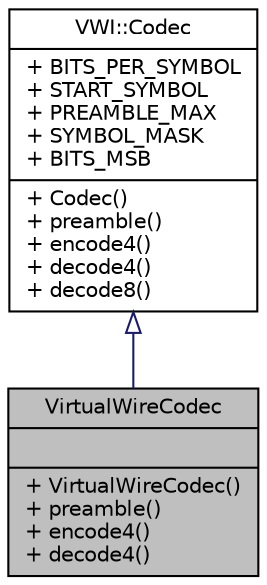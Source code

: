 digraph "VirtualWireCodec"
{
  edge [fontname="Helvetica",fontsize="10",labelfontname="Helvetica",labelfontsize="10"];
  node [fontname="Helvetica",fontsize="10",shape=record];
  Node1 [label="{VirtualWireCodec\n||+ VirtualWireCodec()\l+ preamble()\l+ encode4()\l+ decode4()\l}",height=0.2,width=0.4,color="black", fillcolor="grey75", style="filled", fontcolor="black"];
  Node2 -> Node1 [dir="back",color="midnightblue",fontsize="10",style="solid",arrowtail="onormal",fontname="Helvetica"];
  Node2 [label="{VWI::Codec\n|+ BITS_PER_SYMBOL\l+ START_SYMBOL\l+ PREAMBLE_MAX\l+ SYMBOL_MASK\l+ BITS_MSB\l|+ Codec()\l+ preamble()\l+ encode4()\l+ decode4()\l+ decode8()\l}",height=0.2,width=0.4,color="black", fillcolor="white", style="filled",URL="$d9/dc4/classVWI_1_1Codec.html"];
}
